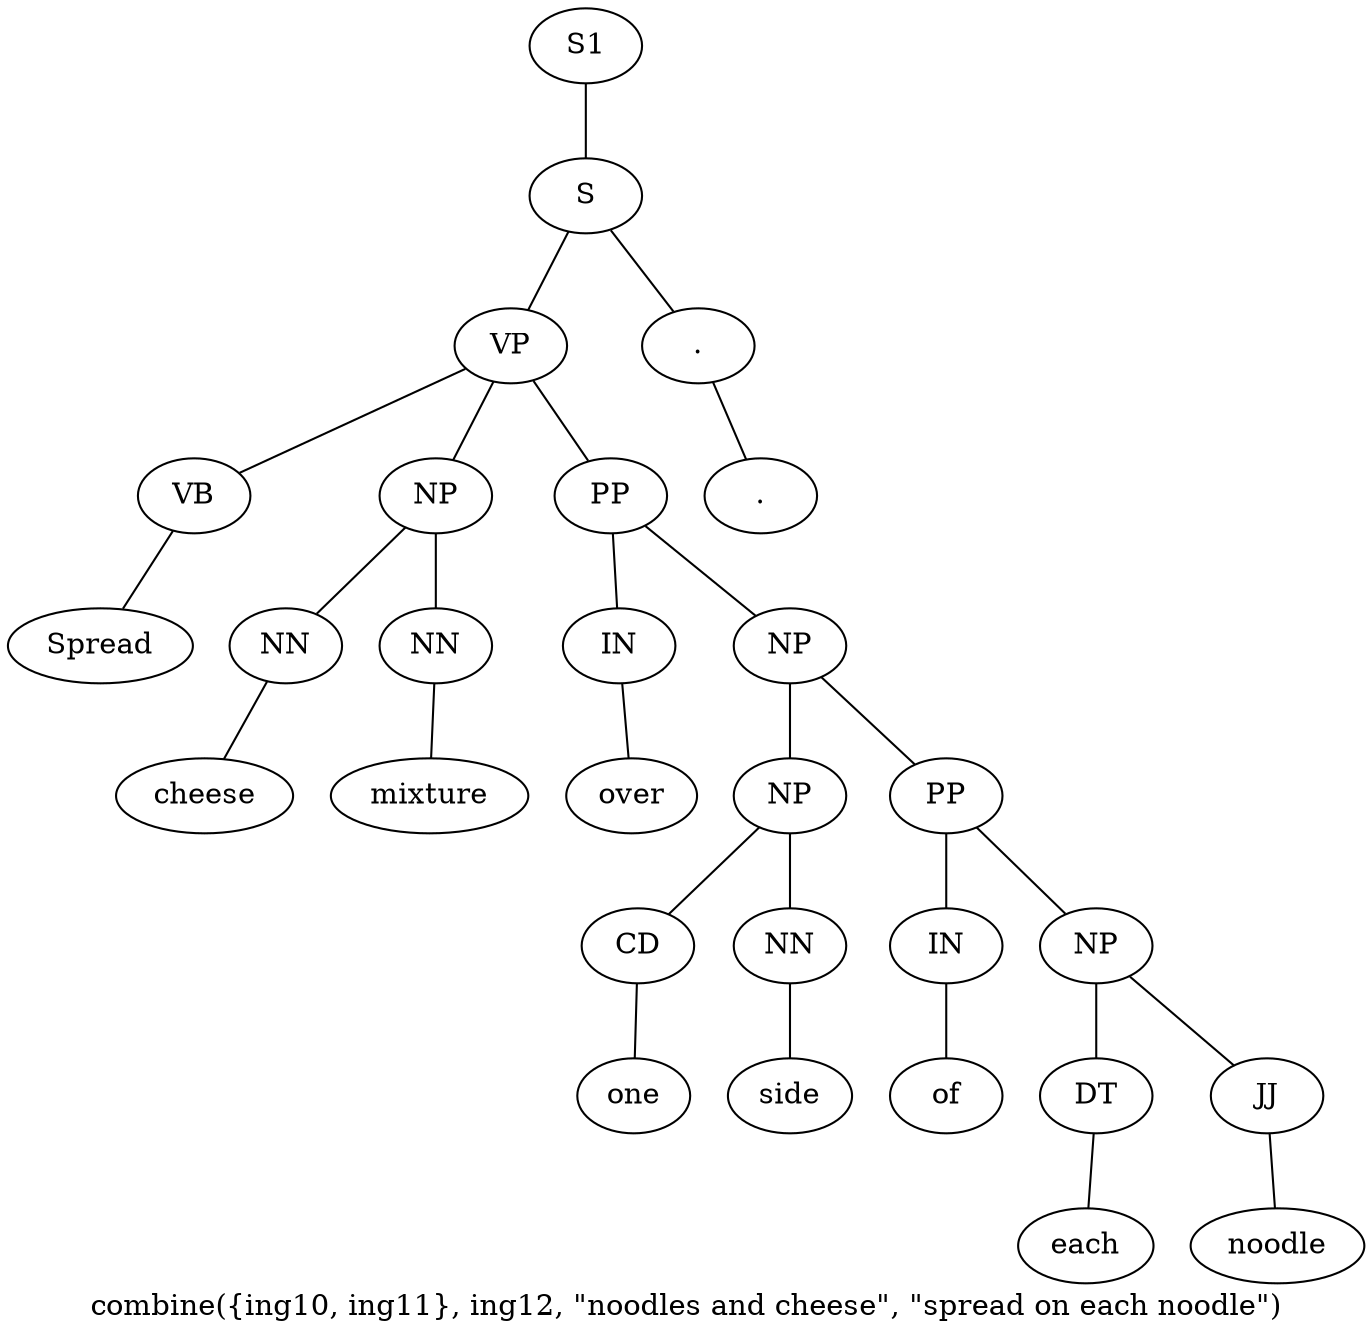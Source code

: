 graph SyntaxGraph {
	label = "combine({ing10, ing11}, ing12, \"noodles and cheese\", \"spread on each noodle\")";
	Node0 [label="S1"];
	Node1 [label="S"];
	Node2 [label="VP"];
	Node3 [label="VB"];
	Node4 [label="Spread"];
	Node5 [label="NP"];
	Node6 [label="NN"];
	Node7 [label="cheese"];
	Node8 [label="NN"];
	Node9 [label="mixture"];
	Node10 [label="PP"];
	Node11 [label="IN"];
	Node12 [label="over"];
	Node13 [label="NP"];
	Node14 [label="NP"];
	Node15 [label="CD"];
	Node16 [label="one"];
	Node17 [label="NN"];
	Node18 [label="side"];
	Node19 [label="PP"];
	Node20 [label="IN"];
	Node21 [label="of"];
	Node22 [label="NP"];
	Node23 [label="DT"];
	Node24 [label="each"];
	Node25 [label="JJ"];
	Node26 [label="noodle"];
	Node27 [label="."];
	Node28 [label="."];

	Node0 -- Node1;
	Node1 -- Node2;
	Node1 -- Node27;
	Node2 -- Node3;
	Node2 -- Node5;
	Node2 -- Node10;
	Node3 -- Node4;
	Node5 -- Node6;
	Node5 -- Node8;
	Node6 -- Node7;
	Node8 -- Node9;
	Node10 -- Node11;
	Node10 -- Node13;
	Node11 -- Node12;
	Node13 -- Node14;
	Node13 -- Node19;
	Node14 -- Node15;
	Node14 -- Node17;
	Node15 -- Node16;
	Node17 -- Node18;
	Node19 -- Node20;
	Node19 -- Node22;
	Node20 -- Node21;
	Node22 -- Node23;
	Node22 -- Node25;
	Node23 -- Node24;
	Node25 -- Node26;
	Node27 -- Node28;
}